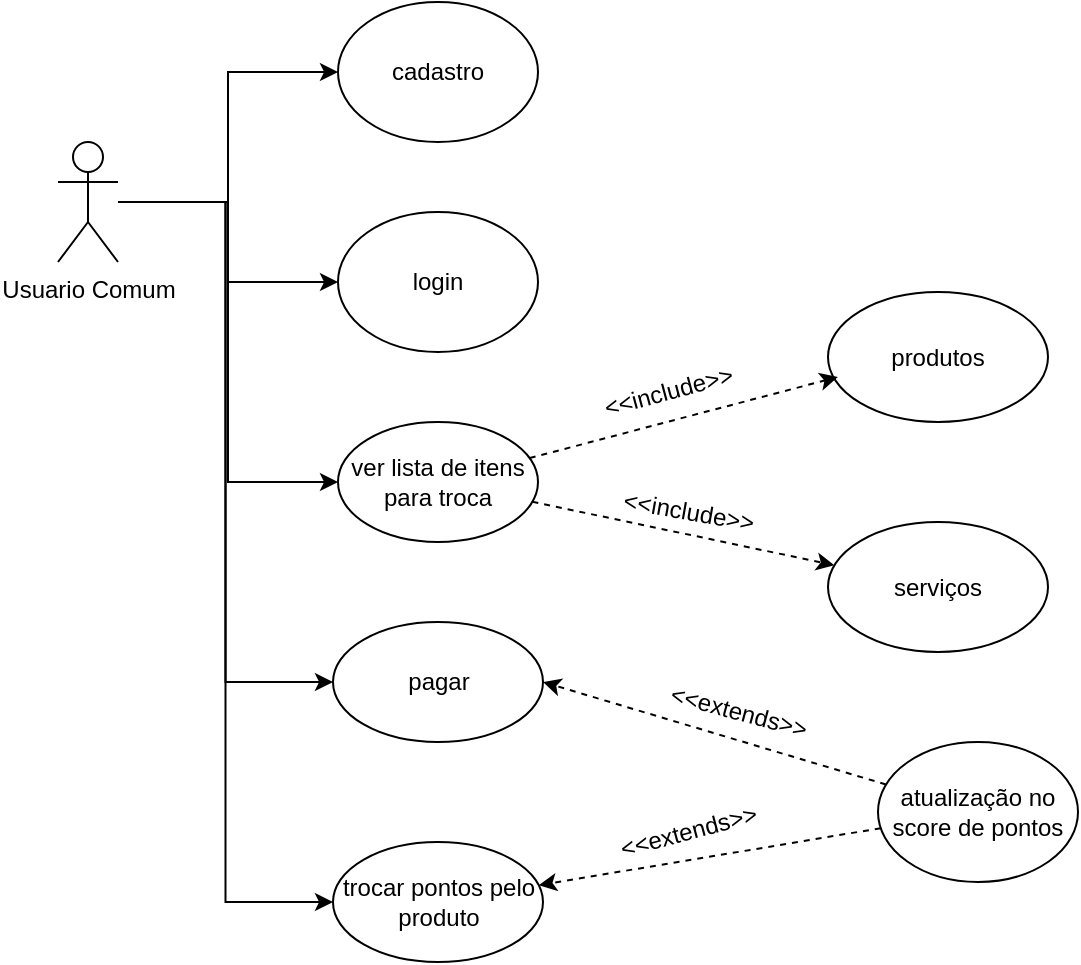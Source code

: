 <mxfile version="24.4.0" type="github">
  <diagram name="Página-1" id="bYyFj0Z4xE3NFgqJFZPs">
    <mxGraphModel dx="1195" dy="615" grid="1" gridSize="10" guides="1" tooltips="1" connect="1" arrows="1" fold="1" page="1" pageScale="1" pageWidth="827" pageHeight="1169" math="0" shadow="0">
      <root>
        <mxCell id="0" />
        <mxCell id="1" parent="0" />
        <mxCell id="eu3oMUvbNMBl4AdBFhAr-7" style="edgeStyle=orthogonalEdgeStyle;rounded=0;orthogonalLoop=1;jettySize=auto;html=1;" edge="1" parent="1" source="eu3oMUvbNMBl4AdBFhAr-1" target="eu3oMUvbNMBl4AdBFhAr-4">
          <mxGeometry relative="1" as="geometry" />
        </mxCell>
        <mxCell id="eu3oMUvbNMBl4AdBFhAr-8" style="edgeStyle=orthogonalEdgeStyle;rounded=0;orthogonalLoop=1;jettySize=auto;html=1;entryX=0;entryY=0.5;entryDx=0;entryDy=0;" edge="1" parent="1" source="eu3oMUvbNMBl4AdBFhAr-1" target="eu3oMUvbNMBl4AdBFhAr-5">
          <mxGeometry relative="1" as="geometry" />
        </mxCell>
        <mxCell id="eu3oMUvbNMBl4AdBFhAr-10" style="edgeStyle=orthogonalEdgeStyle;rounded=0;orthogonalLoop=1;jettySize=auto;html=1;entryX=0;entryY=0.5;entryDx=0;entryDy=0;" edge="1" parent="1" source="eu3oMUvbNMBl4AdBFhAr-1" target="eu3oMUvbNMBl4AdBFhAr-9">
          <mxGeometry relative="1" as="geometry" />
        </mxCell>
        <mxCell id="eu3oMUvbNMBl4AdBFhAr-12" style="edgeStyle=orthogonalEdgeStyle;rounded=0;orthogonalLoop=1;jettySize=auto;html=1;entryX=0;entryY=0.5;entryDx=0;entryDy=0;" edge="1" parent="1" source="eu3oMUvbNMBl4AdBFhAr-1" target="eu3oMUvbNMBl4AdBFhAr-11">
          <mxGeometry relative="1" as="geometry" />
        </mxCell>
        <mxCell id="eu3oMUvbNMBl4AdBFhAr-26" style="edgeStyle=orthogonalEdgeStyle;rounded=0;orthogonalLoop=1;jettySize=auto;html=1;entryX=0;entryY=0.5;entryDx=0;entryDy=0;" edge="1" parent="1" source="eu3oMUvbNMBl4AdBFhAr-1" target="eu3oMUvbNMBl4AdBFhAr-13">
          <mxGeometry relative="1" as="geometry" />
        </mxCell>
        <mxCell id="eu3oMUvbNMBl4AdBFhAr-1" value="Usuario Comum" style="shape=umlActor;verticalLabelPosition=bottom;verticalAlign=top;html=1;outlineConnect=0;" vertex="1" parent="1">
          <mxGeometry x="50" y="110" width="30" height="60" as="geometry" />
        </mxCell>
        <mxCell id="eu3oMUvbNMBl4AdBFhAr-4" value="cadastro" style="ellipse;whiteSpace=wrap;html=1;" vertex="1" parent="1">
          <mxGeometry x="190" y="40" width="100" height="70" as="geometry" />
        </mxCell>
        <mxCell id="eu3oMUvbNMBl4AdBFhAr-5" value="login" style="ellipse;whiteSpace=wrap;html=1;" vertex="1" parent="1">
          <mxGeometry x="190" y="145" width="100" height="70" as="geometry" />
        </mxCell>
        <mxCell id="eu3oMUvbNMBl4AdBFhAr-21" style="rounded=0;orthogonalLoop=1;jettySize=auto;html=1;dashed=1;" edge="1" parent="1" source="eu3oMUvbNMBl4AdBFhAr-9" target="eu3oMUvbNMBl4AdBFhAr-20">
          <mxGeometry relative="1" as="geometry" />
        </mxCell>
        <mxCell id="eu3oMUvbNMBl4AdBFhAr-9" value="ver lista de itens para troca" style="ellipse;whiteSpace=wrap;html=1;" vertex="1" parent="1">
          <mxGeometry x="190" y="250" width="100" height="60" as="geometry" />
        </mxCell>
        <mxCell id="eu3oMUvbNMBl4AdBFhAr-11" value="pagar" style="ellipse;whiteSpace=wrap;html=1;" vertex="1" parent="1">
          <mxGeometry x="187.5" y="350" width="105" height="60" as="geometry" />
        </mxCell>
        <mxCell id="eu3oMUvbNMBl4AdBFhAr-13" value="trocar pontos pelo produto" style="ellipse;whiteSpace=wrap;html=1;" vertex="1" parent="1">
          <mxGeometry x="187.5" y="460" width="105" height="60" as="geometry" />
        </mxCell>
        <mxCell id="eu3oMUvbNMBl4AdBFhAr-15" style="rounded=0;orthogonalLoop=1;jettySize=auto;html=1;entryX=1;entryY=0.5;entryDx=0;entryDy=0;dashed=1;" edge="1" parent="1" source="eu3oMUvbNMBl4AdBFhAr-14" target="eu3oMUvbNMBl4AdBFhAr-11">
          <mxGeometry relative="1" as="geometry" />
        </mxCell>
        <mxCell id="eu3oMUvbNMBl4AdBFhAr-16" style="rounded=0;orthogonalLoop=1;jettySize=auto;html=1;dashed=1;" edge="1" parent="1" source="eu3oMUvbNMBl4AdBFhAr-14" target="eu3oMUvbNMBl4AdBFhAr-13">
          <mxGeometry relative="1" as="geometry" />
        </mxCell>
        <mxCell id="eu3oMUvbNMBl4AdBFhAr-14" value="atualização no score de pontos" style="ellipse;whiteSpace=wrap;html=1;" vertex="1" parent="1">
          <mxGeometry x="460" y="410" width="100" height="70" as="geometry" />
        </mxCell>
        <mxCell id="eu3oMUvbNMBl4AdBFhAr-17" value="&amp;lt;&amp;lt;extends&amp;gt;&amp;gt;" style="text;html=1;align=center;verticalAlign=middle;resizable=0;points=[];autosize=1;strokeColor=none;fillColor=none;rotation=15;" vertex="1" parent="1">
          <mxGeometry x="345" y="380" width="90" height="30" as="geometry" />
        </mxCell>
        <mxCell id="eu3oMUvbNMBl4AdBFhAr-18" value="&amp;lt;&amp;lt;extends&amp;gt;&amp;gt;" style="text;html=1;align=center;verticalAlign=middle;resizable=0;points=[];autosize=1;strokeColor=none;fillColor=none;rotation=-15;" vertex="1" parent="1">
          <mxGeometry x="320" y="440" width="90" height="30" as="geometry" />
        </mxCell>
        <mxCell id="eu3oMUvbNMBl4AdBFhAr-19" value="produtos" style="ellipse;whiteSpace=wrap;html=1;" vertex="1" parent="1">
          <mxGeometry x="435" y="185" width="110" height="65" as="geometry" />
        </mxCell>
        <mxCell id="eu3oMUvbNMBl4AdBFhAr-20" value="serviços" style="ellipse;whiteSpace=wrap;html=1;" vertex="1" parent="1">
          <mxGeometry x="435" y="300" width="110" height="65" as="geometry" />
        </mxCell>
        <mxCell id="eu3oMUvbNMBl4AdBFhAr-22" value="&amp;lt;&amp;lt;include&amp;gt;&amp;gt;" style="text;html=1;align=center;verticalAlign=middle;resizable=0;points=[];autosize=1;strokeColor=none;fillColor=none;rotation=10;" vertex="1" parent="1">
          <mxGeometry x="320" y="280" width="90" height="30" as="geometry" />
        </mxCell>
        <mxCell id="eu3oMUvbNMBl4AdBFhAr-24" style="rounded=0;orthogonalLoop=1;jettySize=auto;html=1;entryX=0.045;entryY=0.654;entryDx=0;entryDy=0;entryPerimeter=0;dashed=1;" edge="1" parent="1" source="eu3oMUvbNMBl4AdBFhAr-9" target="eu3oMUvbNMBl4AdBFhAr-19">
          <mxGeometry relative="1" as="geometry" />
        </mxCell>
        <mxCell id="eu3oMUvbNMBl4AdBFhAr-25" value="&amp;lt;&amp;lt;include&amp;gt;&amp;gt;" style="text;html=1;align=center;verticalAlign=middle;resizable=0;points=[];autosize=1;strokeColor=none;fillColor=none;rotation=-15;" vertex="1" parent="1">
          <mxGeometry x="310" y="220" width="90" height="30" as="geometry" />
        </mxCell>
      </root>
    </mxGraphModel>
  </diagram>
</mxfile>
